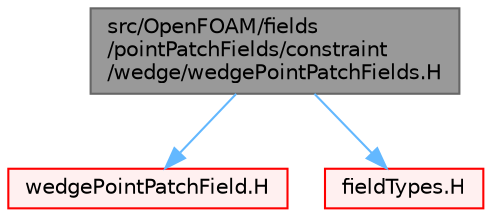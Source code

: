 digraph "src/OpenFOAM/fields/pointPatchFields/constraint/wedge/wedgePointPatchFields.H"
{
 // LATEX_PDF_SIZE
  bgcolor="transparent";
  edge [fontname=Helvetica,fontsize=10,labelfontname=Helvetica,labelfontsize=10];
  node [fontname=Helvetica,fontsize=10,shape=box,height=0.2,width=0.4];
  Node1 [id="Node000001",label="src/OpenFOAM/fields\l/pointPatchFields/constraint\l/wedge/wedgePointPatchFields.H",height=0.2,width=0.4,color="gray40", fillcolor="grey60", style="filled", fontcolor="black",tooltip=" "];
  Node1 -> Node2 [id="edge1_Node000001_Node000002",color="steelblue1",style="solid",tooltip=" "];
  Node2 [id="Node000002",label="wedgePointPatchField.H",height=0.2,width=0.4,color="red", fillcolor="#FFF0F0", style="filled",URL="$wedgePointPatchField_8H.html",tooltip=" "];
  Node1 -> Node192 [id="edge2_Node000001_Node000192",color="steelblue1",style="solid",tooltip=" "];
  Node192 [id="Node000192",label="fieldTypes.H",height=0.2,width=0.4,color="red", fillcolor="#FFF0F0", style="filled",URL="$fieldTypes_8H.html",tooltip=" "];
}
